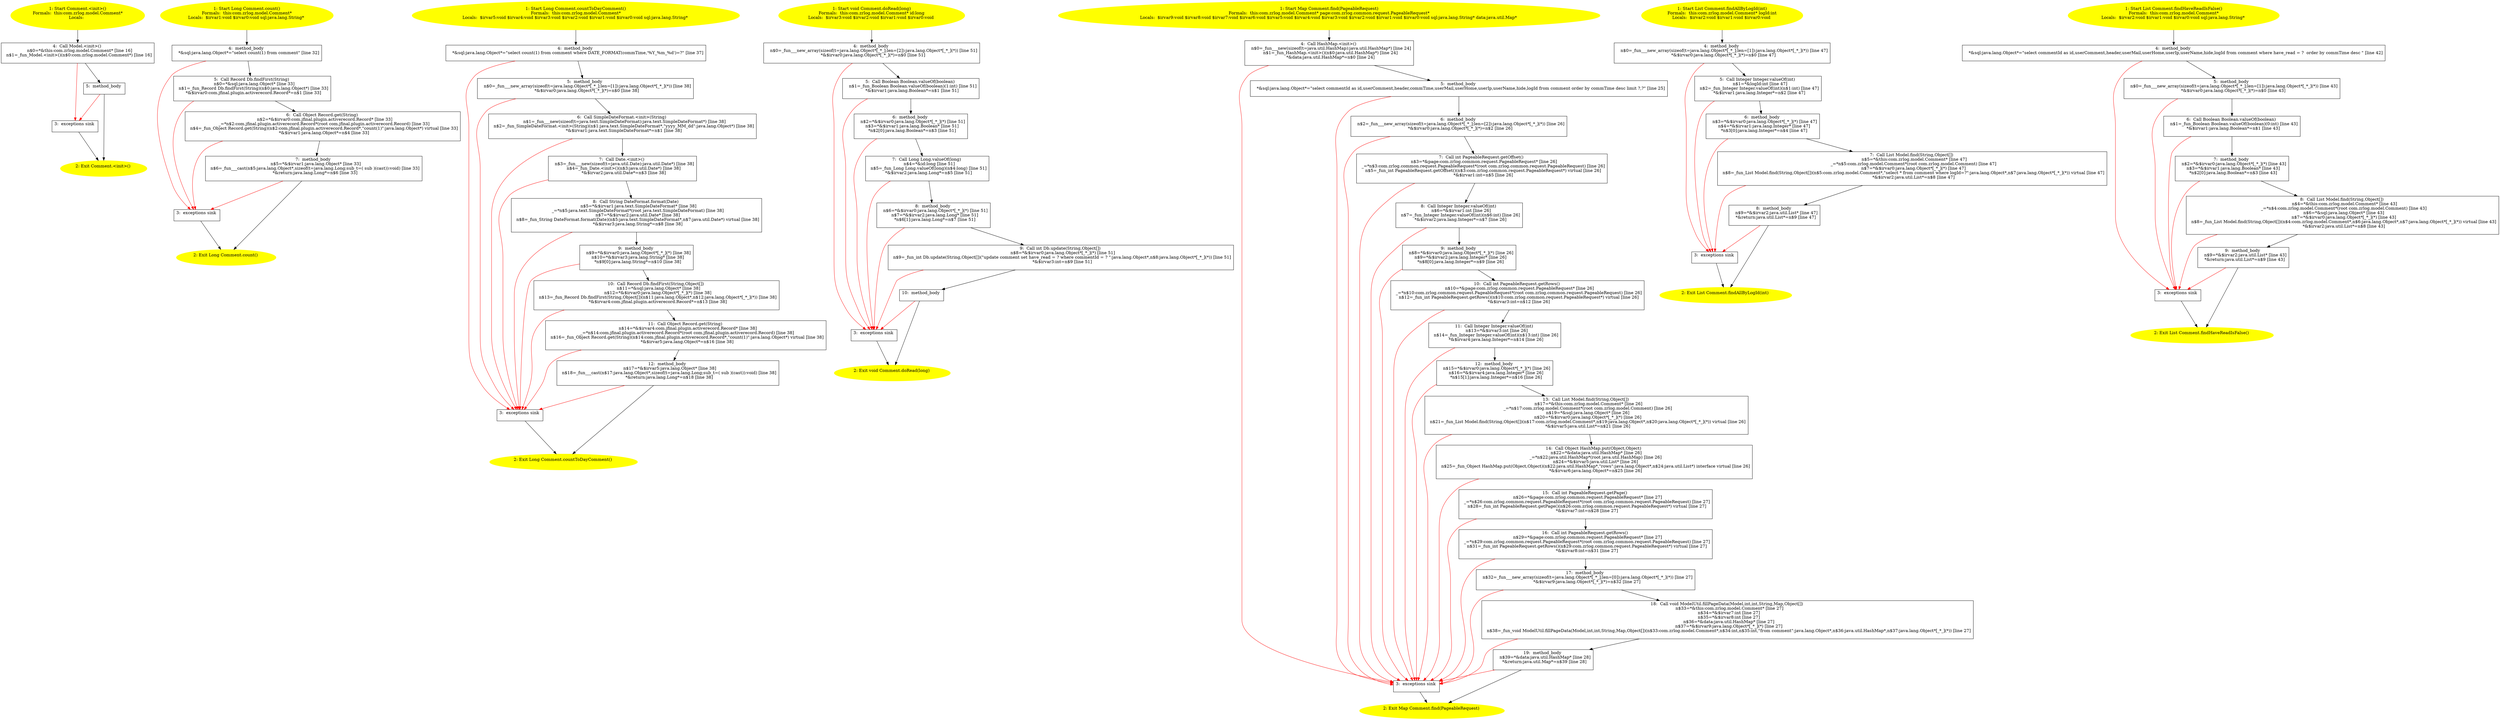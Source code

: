 /* @generated */
digraph cfg {
"com.zrlog.model.Comment.<init>().3e154468de3dfd3fca4989f2ae24708b_1" [label="1: Start Comment.<init>()\nFormals:  this:com.zrlog.model.Comment*\nLocals:  \n  " color=yellow style=filled]
	

	 "com.zrlog.model.Comment.<init>().3e154468de3dfd3fca4989f2ae24708b_1" -> "com.zrlog.model.Comment.<init>().3e154468de3dfd3fca4989f2ae24708b_4" ;
"com.zrlog.model.Comment.<init>().3e154468de3dfd3fca4989f2ae24708b_2" [label="2: Exit Comment.<init>() \n  " color=yellow style=filled]
	

"com.zrlog.model.Comment.<init>().3e154468de3dfd3fca4989f2ae24708b_3" [label="3:  exceptions sink \n  " shape="box"]
	

	 "com.zrlog.model.Comment.<init>().3e154468de3dfd3fca4989f2ae24708b_3" -> "com.zrlog.model.Comment.<init>().3e154468de3dfd3fca4989f2ae24708b_2" ;
"com.zrlog.model.Comment.<init>().3e154468de3dfd3fca4989f2ae24708b_4" [label="4:  Call Model.<init>() \n   n$0=*&this:com.zrlog.model.Comment* [line 16]\n  n$1=_fun_Model.<init>()(n$0:com.zrlog.model.Comment*) [line 16]\n " shape="box"]
	

	 "com.zrlog.model.Comment.<init>().3e154468de3dfd3fca4989f2ae24708b_4" -> "com.zrlog.model.Comment.<init>().3e154468de3dfd3fca4989f2ae24708b_5" ;
	 "com.zrlog.model.Comment.<init>().3e154468de3dfd3fca4989f2ae24708b_4" -> "com.zrlog.model.Comment.<init>().3e154468de3dfd3fca4989f2ae24708b_3" [color="red" ];
"com.zrlog.model.Comment.<init>().3e154468de3dfd3fca4989f2ae24708b_5" [label="5:  method_body \n  " shape="box"]
	

	 "com.zrlog.model.Comment.<init>().3e154468de3dfd3fca4989f2ae24708b_5" -> "com.zrlog.model.Comment.<init>().3e154468de3dfd3fca4989f2ae24708b_2" ;
	 "com.zrlog.model.Comment.<init>().3e154468de3dfd3fca4989f2ae24708b_5" -> "com.zrlog.model.Comment.<init>().3e154468de3dfd3fca4989f2ae24708b_3" [color="red" ];
"com.zrlog.model.Comment.count():java.lang.Long.80d9245061bde4226a625e1a627d6835_1" [label="1: Start Long Comment.count()\nFormals:  this:com.zrlog.model.Comment*\nLocals:  $irvar1:void $irvar0:void sql:java.lang.String* \n  " color=yellow style=filled]
	

	 "com.zrlog.model.Comment.count():java.lang.Long.80d9245061bde4226a625e1a627d6835_1" -> "com.zrlog.model.Comment.count():java.lang.Long.80d9245061bde4226a625e1a627d6835_4" ;
"com.zrlog.model.Comment.count():java.lang.Long.80d9245061bde4226a625e1a627d6835_2" [label="2: Exit Long Comment.count() \n  " color=yellow style=filled]
	

"com.zrlog.model.Comment.count():java.lang.Long.80d9245061bde4226a625e1a627d6835_3" [label="3:  exceptions sink \n  " shape="box"]
	

	 "com.zrlog.model.Comment.count():java.lang.Long.80d9245061bde4226a625e1a627d6835_3" -> "com.zrlog.model.Comment.count():java.lang.Long.80d9245061bde4226a625e1a627d6835_2" ;
"com.zrlog.model.Comment.count():java.lang.Long.80d9245061bde4226a625e1a627d6835_4" [label="4:  method_body \n   *&sql:java.lang.Object*=\"select count(1) from comment\" [line 32]\n " shape="box"]
	

	 "com.zrlog.model.Comment.count():java.lang.Long.80d9245061bde4226a625e1a627d6835_4" -> "com.zrlog.model.Comment.count():java.lang.Long.80d9245061bde4226a625e1a627d6835_5" ;
	 "com.zrlog.model.Comment.count():java.lang.Long.80d9245061bde4226a625e1a627d6835_4" -> "com.zrlog.model.Comment.count():java.lang.Long.80d9245061bde4226a625e1a627d6835_3" [color="red" ];
"com.zrlog.model.Comment.count():java.lang.Long.80d9245061bde4226a625e1a627d6835_5" [label="5:  Call Record Db.findFirst(String) \n   n$0=*&sql:java.lang.Object* [line 33]\n  n$1=_fun_Record Db.findFirst(String)(n$0:java.lang.Object*) [line 33]\n  *&$irvar0:com.jfinal.plugin.activerecord.Record*=n$1 [line 33]\n " shape="box"]
	

	 "com.zrlog.model.Comment.count():java.lang.Long.80d9245061bde4226a625e1a627d6835_5" -> "com.zrlog.model.Comment.count():java.lang.Long.80d9245061bde4226a625e1a627d6835_6" ;
	 "com.zrlog.model.Comment.count():java.lang.Long.80d9245061bde4226a625e1a627d6835_5" -> "com.zrlog.model.Comment.count():java.lang.Long.80d9245061bde4226a625e1a627d6835_3" [color="red" ];
"com.zrlog.model.Comment.count():java.lang.Long.80d9245061bde4226a625e1a627d6835_6" [label="6:  Call Object Record.get(String) \n   n$2=*&$irvar0:com.jfinal.plugin.activerecord.Record* [line 33]\n  _=*n$2:com.jfinal.plugin.activerecord.Record*(root com.jfinal.plugin.activerecord.Record) [line 33]\n  n$4=_fun_Object Record.get(String)(n$2:com.jfinal.plugin.activerecord.Record*,\"count(1)\":java.lang.Object*) virtual [line 33]\n  *&$irvar1:java.lang.Object*=n$4 [line 33]\n " shape="box"]
	

	 "com.zrlog.model.Comment.count():java.lang.Long.80d9245061bde4226a625e1a627d6835_6" -> "com.zrlog.model.Comment.count():java.lang.Long.80d9245061bde4226a625e1a627d6835_7" ;
	 "com.zrlog.model.Comment.count():java.lang.Long.80d9245061bde4226a625e1a627d6835_6" -> "com.zrlog.model.Comment.count():java.lang.Long.80d9245061bde4226a625e1a627d6835_3" [color="red" ];
"com.zrlog.model.Comment.count():java.lang.Long.80d9245061bde4226a625e1a627d6835_7" [label="7:  method_body \n   n$5=*&$irvar1:java.lang.Object* [line 33]\n  n$6=_fun___cast(n$5:java.lang.Object*,sizeof(t=java.lang.Long;sub_t=( sub )(cast)):void) [line 33]\n  *&return:java.lang.Long*=n$6 [line 33]\n " shape="box"]
	

	 "com.zrlog.model.Comment.count():java.lang.Long.80d9245061bde4226a625e1a627d6835_7" -> "com.zrlog.model.Comment.count():java.lang.Long.80d9245061bde4226a625e1a627d6835_2" ;
	 "com.zrlog.model.Comment.count():java.lang.Long.80d9245061bde4226a625e1a627d6835_7" -> "com.zrlog.model.Comment.count():java.lang.Long.80d9245061bde4226a625e1a627d6835_3" [color="red" ];
"com.zrlog.model.Comment.countToDayComment():java.lang.Long.7b439123f2f5ce40eb0e1510de05cc34_1" [label="1: Start Long Comment.countToDayComment()\nFormals:  this:com.zrlog.model.Comment*\nLocals:  $irvar5:void $irvar4:void $irvar3:void $irvar2:void $irvar1:void $irvar0:void sql:java.lang.String* \n  " color=yellow style=filled]
	

	 "com.zrlog.model.Comment.countToDayComment():java.lang.Long.7b439123f2f5ce40eb0e1510de05cc34_1" -> "com.zrlog.model.Comment.countToDayComment():java.lang.Long.7b439123f2f5ce40eb0e1510de05cc34_4" ;
"com.zrlog.model.Comment.countToDayComment():java.lang.Long.7b439123f2f5ce40eb0e1510de05cc34_2" [label="2: Exit Long Comment.countToDayComment() \n  " color=yellow style=filled]
	

"com.zrlog.model.Comment.countToDayComment():java.lang.Long.7b439123f2f5ce40eb0e1510de05cc34_3" [label="3:  exceptions sink \n  " shape="box"]
	

	 "com.zrlog.model.Comment.countToDayComment():java.lang.Long.7b439123f2f5ce40eb0e1510de05cc34_3" -> "com.zrlog.model.Comment.countToDayComment():java.lang.Long.7b439123f2f5ce40eb0e1510de05cc34_2" ;
"com.zrlog.model.Comment.countToDayComment():java.lang.Long.7b439123f2f5ce40eb0e1510de05cc34_4" [label="4:  method_body \n   *&sql:java.lang.Object*=\"select count(1) from comment where DATE_FORMAT(commTime,'%Y_%m_%d')=?\" [line 37]\n " shape="box"]
	

	 "com.zrlog.model.Comment.countToDayComment():java.lang.Long.7b439123f2f5ce40eb0e1510de05cc34_4" -> "com.zrlog.model.Comment.countToDayComment():java.lang.Long.7b439123f2f5ce40eb0e1510de05cc34_5" ;
	 "com.zrlog.model.Comment.countToDayComment():java.lang.Long.7b439123f2f5ce40eb0e1510de05cc34_4" -> "com.zrlog.model.Comment.countToDayComment():java.lang.Long.7b439123f2f5ce40eb0e1510de05cc34_3" [color="red" ];
"com.zrlog.model.Comment.countToDayComment():java.lang.Long.7b439123f2f5ce40eb0e1510de05cc34_5" [label="5:  method_body \n   n$0=_fun___new_array(sizeof(t=java.lang.Object*[_*_];len=[1]):java.lang.Object*[_*_](*)) [line 38]\n  *&$irvar0:java.lang.Object*[_*_](*)=n$0 [line 38]\n " shape="box"]
	

	 "com.zrlog.model.Comment.countToDayComment():java.lang.Long.7b439123f2f5ce40eb0e1510de05cc34_5" -> "com.zrlog.model.Comment.countToDayComment():java.lang.Long.7b439123f2f5ce40eb0e1510de05cc34_6" ;
	 "com.zrlog.model.Comment.countToDayComment():java.lang.Long.7b439123f2f5ce40eb0e1510de05cc34_5" -> "com.zrlog.model.Comment.countToDayComment():java.lang.Long.7b439123f2f5ce40eb0e1510de05cc34_3" [color="red" ];
"com.zrlog.model.Comment.countToDayComment():java.lang.Long.7b439123f2f5ce40eb0e1510de05cc34_6" [label="6:  Call SimpleDateFormat.<init>(String) \n   n$1=_fun___new(sizeof(t=java.text.SimpleDateFormat):java.text.SimpleDateFormat*) [line 38]\n  n$2=_fun_SimpleDateFormat.<init>(String)(n$1:java.text.SimpleDateFormat*,\"yyyy_MM_dd\":java.lang.Object*) [line 38]\n  *&$irvar1:java.text.SimpleDateFormat*=n$1 [line 38]\n " shape="box"]
	

	 "com.zrlog.model.Comment.countToDayComment():java.lang.Long.7b439123f2f5ce40eb0e1510de05cc34_6" -> "com.zrlog.model.Comment.countToDayComment():java.lang.Long.7b439123f2f5ce40eb0e1510de05cc34_7" ;
	 "com.zrlog.model.Comment.countToDayComment():java.lang.Long.7b439123f2f5ce40eb0e1510de05cc34_6" -> "com.zrlog.model.Comment.countToDayComment():java.lang.Long.7b439123f2f5ce40eb0e1510de05cc34_3" [color="red" ];
"com.zrlog.model.Comment.countToDayComment():java.lang.Long.7b439123f2f5ce40eb0e1510de05cc34_7" [label="7:  Call Date.<init>() \n   n$3=_fun___new(sizeof(t=java.util.Date):java.util.Date*) [line 38]\n  n$4=_fun_Date.<init>()(n$3:java.util.Date*) [line 38]\n  *&$irvar2:java.util.Date*=n$3 [line 38]\n " shape="box"]
	

	 "com.zrlog.model.Comment.countToDayComment():java.lang.Long.7b439123f2f5ce40eb0e1510de05cc34_7" -> "com.zrlog.model.Comment.countToDayComment():java.lang.Long.7b439123f2f5ce40eb0e1510de05cc34_8" ;
	 "com.zrlog.model.Comment.countToDayComment():java.lang.Long.7b439123f2f5ce40eb0e1510de05cc34_7" -> "com.zrlog.model.Comment.countToDayComment():java.lang.Long.7b439123f2f5ce40eb0e1510de05cc34_3" [color="red" ];
"com.zrlog.model.Comment.countToDayComment():java.lang.Long.7b439123f2f5ce40eb0e1510de05cc34_8" [label="8:  Call String DateFormat.format(Date) \n   n$5=*&$irvar1:java.text.SimpleDateFormat* [line 38]\n  _=*n$5:java.text.SimpleDateFormat*(root java.text.SimpleDateFormat) [line 38]\n  n$7=*&$irvar2:java.util.Date* [line 38]\n  n$8=_fun_String DateFormat.format(Date)(n$5:java.text.SimpleDateFormat*,n$7:java.util.Date*) virtual [line 38]\n  *&$irvar3:java.lang.String*=n$8 [line 38]\n " shape="box"]
	

	 "com.zrlog.model.Comment.countToDayComment():java.lang.Long.7b439123f2f5ce40eb0e1510de05cc34_8" -> "com.zrlog.model.Comment.countToDayComment():java.lang.Long.7b439123f2f5ce40eb0e1510de05cc34_9" ;
	 "com.zrlog.model.Comment.countToDayComment():java.lang.Long.7b439123f2f5ce40eb0e1510de05cc34_8" -> "com.zrlog.model.Comment.countToDayComment():java.lang.Long.7b439123f2f5ce40eb0e1510de05cc34_3" [color="red" ];
"com.zrlog.model.Comment.countToDayComment():java.lang.Long.7b439123f2f5ce40eb0e1510de05cc34_9" [label="9:  method_body \n   n$9=*&$irvar0:java.lang.Object*[_*_](*) [line 38]\n  n$10=*&$irvar3:java.lang.String* [line 38]\n  *n$9[0]:java.lang.String*=n$10 [line 38]\n " shape="box"]
	

	 "com.zrlog.model.Comment.countToDayComment():java.lang.Long.7b439123f2f5ce40eb0e1510de05cc34_9" -> "com.zrlog.model.Comment.countToDayComment():java.lang.Long.7b439123f2f5ce40eb0e1510de05cc34_10" ;
	 "com.zrlog.model.Comment.countToDayComment():java.lang.Long.7b439123f2f5ce40eb0e1510de05cc34_9" -> "com.zrlog.model.Comment.countToDayComment():java.lang.Long.7b439123f2f5ce40eb0e1510de05cc34_3" [color="red" ];
"com.zrlog.model.Comment.countToDayComment():java.lang.Long.7b439123f2f5ce40eb0e1510de05cc34_10" [label="10:  Call Record Db.findFirst(String,Object[]) \n   n$11=*&sql:java.lang.Object* [line 38]\n  n$12=*&$irvar0:java.lang.Object*[_*_](*) [line 38]\n  n$13=_fun_Record Db.findFirst(String,Object[])(n$11:java.lang.Object*,n$12:java.lang.Object*[_*_](*)) [line 38]\n  *&$irvar4:com.jfinal.plugin.activerecord.Record*=n$13 [line 38]\n " shape="box"]
	

	 "com.zrlog.model.Comment.countToDayComment():java.lang.Long.7b439123f2f5ce40eb0e1510de05cc34_10" -> "com.zrlog.model.Comment.countToDayComment():java.lang.Long.7b439123f2f5ce40eb0e1510de05cc34_11" ;
	 "com.zrlog.model.Comment.countToDayComment():java.lang.Long.7b439123f2f5ce40eb0e1510de05cc34_10" -> "com.zrlog.model.Comment.countToDayComment():java.lang.Long.7b439123f2f5ce40eb0e1510de05cc34_3" [color="red" ];
"com.zrlog.model.Comment.countToDayComment():java.lang.Long.7b439123f2f5ce40eb0e1510de05cc34_11" [label="11:  Call Object Record.get(String) \n   n$14=*&$irvar4:com.jfinal.plugin.activerecord.Record* [line 38]\n  _=*n$14:com.jfinal.plugin.activerecord.Record*(root com.jfinal.plugin.activerecord.Record) [line 38]\n  n$16=_fun_Object Record.get(String)(n$14:com.jfinal.plugin.activerecord.Record*,\"count(1)\":java.lang.Object*) virtual [line 38]\n  *&$irvar5:java.lang.Object*=n$16 [line 38]\n " shape="box"]
	

	 "com.zrlog.model.Comment.countToDayComment():java.lang.Long.7b439123f2f5ce40eb0e1510de05cc34_11" -> "com.zrlog.model.Comment.countToDayComment():java.lang.Long.7b439123f2f5ce40eb0e1510de05cc34_12" ;
	 "com.zrlog.model.Comment.countToDayComment():java.lang.Long.7b439123f2f5ce40eb0e1510de05cc34_11" -> "com.zrlog.model.Comment.countToDayComment():java.lang.Long.7b439123f2f5ce40eb0e1510de05cc34_3" [color="red" ];
"com.zrlog.model.Comment.countToDayComment():java.lang.Long.7b439123f2f5ce40eb0e1510de05cc34_12" [label="12:  method_body \n   n$17=*&$irvar5:java.lang.Object* [line 38]\n  n$18=_fun___cast(n$17:java.lang.Object*,sizeof(t=java.lang.Long;sub_t=( sub )(cast)):void) [line 38]\n  *&return:java.lang.Long*=n$18 [line 38]\n " shape="box"]
	

	 "com.zrlog.model.Comment.countToDayComment():java.lang.Long.7b439123f2f5ce40eb0e1510de05cc34_12" -> "com.zrlog.model.Comment.countToDayComment():java.lang.Long.7b439123f2f5ce40eb0e1510de05cc34_2" ;
	 "com.zrlog.model.Comment.countToDayComment():java.lang.Long.7b439123f2f5ce40eb0e1510de05cc34_12" -> "com.zrlog.model.Comment.countToDayComment():java.lang.Long.7b439123f2f5ce40eb0e1510de05cc34_3" [color="red" ];
"com.zrlog.model.Comment.doRead(long):void.a9c3e2b6f9b797921744e849b6e6e861_1" [label="1: Start void Comment.doRead(long)\nFormals:  this:com.zrlog.model.Comment* id:long\nLocals:  $irvar3:void $irvar2:void $irvar1:void $irvar0:void \n  " color=yellow style=filled]
	

	 "com.zrlog.model.Comment.doRead(long):void.a9c3e2b6f9b797921744e849b6e6e861_1" -> "com.zrlog.model.Comment.doRead(long):void.a9c3e2b6f9b797921744e849b6e6e861_4" ;
"com.zrlog.model.Comment.doRead(long):void.a9c3e2b6f9b797921744e849b6e6e861_2" [label="2: Exit void Comment.doRead(long) \n  " color=yellow style=filled]
	

"com.zrlog.model.Comment.doRead(long):void.a9c3e2b6f9b797921744e849b6e6e861_3" [label="3:  exceptions sink \n  " shape="box"]
	

	 "com.zrlog.model.Comment.doRead(long):void.a9c3e2b6f9b797921744e849b6e6e861_3" -> "com.zrlog.model.Comment.doRead(long):void.a9c3e2b6f9b797921744e849b6e6e861_2" ;
"com.zrlog.model.Comment.doRead(long):void.a9c3e2b6f9b797921744e849b6e6e861_4" [label="4:  method_body \n   n$0=_fun___new_array(sizeof(t=java.lang.Object*[_*_];len=[2]):java.lang.Object*[_*_](*)) [line 51]\n  *&$irvar0:java.lang.Object*[_*_](*)=n$0 [line 51]\n " shape="box"]
	

	 "com.zrlog.model.Comment.doRead(long):void.a9c3e2b6f9b797921744e849b6e6e861_4" -> "com.zrlog.model.Comment.doRead(long):void.a9c3e2b6f9b797921744e849b6e6e861_5" ;
	 "com.zrlog.model.Comment.doRead(long):void.a9c3e2b6f9b797921744e849b6e6e861_4" -> "com.zrlog.model.Comment.doRead(long):void.a9c3e2b6f9b797921744e849b6e6e861_3" [color="red" ];
"com.zrlog.model.Comment.doRead(long):void.a9c3e2b6f9b797921744e849b6e6e861_5" [label="5:  Call Boolean Boolean.valueOf(boolean) \n   n$1=_fun_Boolean Boolean.valueOf(boolean)(1:int) [line 51]\n  *&$irvar1:java.lang.Boolean*=n$1 [line 51]\n " shape="box"]
	

	 "com.zrlog.model.Comment.doRead(long):void.a9c3e2b6f9b797921744e849b6e6e861_5" -> "com.zrlog.model.Comment.doRead(long):void.a9c3e2b6f9b797921744e849b6e6e861_6" ;
	 "com.zrlog.model.Comment.doRead(long):void.a9c3e2b6f9b797921744e849b6e6e861_5" -> "com.zrlog.model.Comment.doRead(long):void.a9c3e2b6f9b797921744e849b6e6e861_3" [color="red" ];
"com.zrlog.model.Comment.doRead(long):void.a9c3e2b6f9b797921744e849b6e6e861_6" [label="6:  method_body \n   n$2=*&$irvar0:java.lang.Object*[_*_](*) [line 51]\n  n$3=*&$irvar1:java.lang.Boolean* [line 51]\n  *n$2[0]:java.lang.Boolean*=n$3 [line 51]\n " shape="box"]
	

	 "com.zrlog.model.Comment.doRead(long):void.a9c3e2b6f9b797921744e849b6e6e861_6" -> "com.zrlog.model.Comment.doRead(long):void.a9c3e2b6f9b797921744e849b6e6e861_7" ;
	 "com.zrlog.model.Comment.doRead(long):void.a9c3e2b6f9b797921744e849b6e6e861_6" -> "com.zrlog.model.Comment.doRead(long):void.a9c3e2b6f9b797921744e849b6e6e861_3" [color="red" ];
"com.zrlog.model.Comment.doRead(long):void.a9c3e2b6f9b797921744e849b6e6e861_7" [label="7:  Call Long Long.valueOf(long) \n   n$4=*&id:long [line 51]\n  n$5=_fun_Long Long.valueOf(long)(n$4:long) [line 51]\n  *&$irvar2:java.lang.Long*=n$5 [line 51]\n " shape="box"]
	

	 "com.zrlog.model.Comment.doRead(long):void.a9c3e2b6f9b797921744e849b6e6e861_7" -> "com.zrlog.model.Comment.doRead(long):void.a9c3e2b6f9b797921744e849b6e6e861_8" ;
	 "com.zrlog.model.Comment.doRead(long):void.a9c3e2b6f9b797921744e849b6e6e861_7" -> "com.zrlog.model.Comment.doRead(long):void.a9c3e2b6f9b797921744e849b6e6e861_3" [color="red" ];
"com.zrlog.model.Comment.doRead(long):void.a9c3e2b6f9b797921744e849b6e6e861_8" [label="8:  method_body \n   n$6=*&$irvar0:java.lang.Object*[_*_](*) [line 51]\n  n$7=*&$irvar2:java.lang.Long* [line 51]\n  *n$6[1]:java.lang.Long*=n$7 [line 51]\n " shape="box"]
	

	 "com.zrlog.model.Comment.doRead(long):void.a9c3e2b6f9b797921744e849b6e6e861_8" -> "com.zrlog.model.Comment.doRead(long):void.a9c3e2b6f9b797921744e849b6e6e861_9" ;
	 "com.zrlog.model.Comment.doRead(long):void.a9c3e2b6f9b797921744e849b6e6e861_8" -> "com.zrlog.model.Comment.doRead(long):void.a9c3e2b6f9b797921744e849b6e6e861_3" [color="red" ];
"com.zrlog.model.Comment.doRead(long):void.a9c3e2b6f9b797921744e849b6e6e861_9" [label="9:  Call int Db.update(String,Object[]) \n   n$8=*&$irvar0:java.lang.Object*[_*_](*) [line 51]\n  n$9=_fun_int Db.update(String,Object[])(\"update comment set have_read = ? where commentId = ? \":java.lang.Object*,n$8:java.lang.Object*[_*_](*)) [line 51]\n  *&$irvar3:int=n$9 [line 51]\n " shape="box"]
	

	 "com.zrlog.model.Comment.doRead(long):void.a9c3e2b6f9b797921744e849b6e6e861_9" -> "com.zrlog.model.Comment.doRead(long):void.a9c3e2b6f9b797921744e849b6e6e861_10" ;
	 "com.zrlog.model.Comment.doRead(long):void.a9c3e2b6f9b797921744e849b6e6e861_9" -> "com.zrlog.model.Comment.doRead(long):void.a9c3e2b6f9b797921744e849b6e6e861_3" [color="red" ];
"com.zrlog.model.Comment.doRead(long):void.a9c3e2b6f9b797921744e849b6e6e861_10" [label="10:  method_body \n  " shape="box"]
	

	 "com.zrlog.model.Comment.doRead(long):void.a9c3e2b6f9b797921744e849b6e6e861_10" -> "com.zrlog.model.Comment.doRead(long):void.a9c3e2b6f9b797921744e849b6e6e861_2" ;
	 "com.zrlog.model.Comment.doRead(long):void.a9c3e2b6f9b797921744e849b6e6e861_10" -> "com.zrlog.model.Comment.doRead(long):void.a9c3e2b6f9b797921744e849b6e6e861_3" [color="red" ];
"com.zrlog.model.Comment.find(com.zrlog.common.request.PageableRequest):java.util.Map.274c66b0934e391e8299eda6135d7f67_1" [label="1: Start Map Comment.find(PageableRequest)\nFormals:  this:com.zrlog.model.Comment* page:com.zrlog.common.request.PageableRequest*\nLocals:  $irvar9:void $irvar8:void $irvar7:void $irvar6:void $irvar5:void $irvar4:void $irvar3:void $irvar2:void $irvar1:void $irvar0:void sql:java.lang.String* data:java.util.Map* \n  " color=yellow style=filled]
	

	 "com.zrlog.model.Comment.find(com.zrlog.common.request.PageableRequest):java.util.Map.274c66b0934e391e8299eda6135d7f67_1" -> "com.zrlog.model.Comment.find(com.zrlog.common.request.PageableRequest):java.util.Map.274c66b0934e391e8299eda6135d7f67_4" ;
"com.zrlog.model.Comment.find(com.zrlog.common.request.PageableRequest):java.util.Map.274c66b0934e391e8299eda6135d7f67_2" [label="2: Exit Map Comment.find(PageableRequest) \n  " color=yellow style=filled]
	

"com.zrlog.model.Comment.find(com.zrlog.common.request.PageableRequest):java.util.Map.274c66b0934e391e8299eda6135d7f67_3" [label="3:  exceptions sink \n  " shape="box"]
	

	 "com.zrlog.model.Comment.find(com.zrlog.common.request.PageableRequest):java.util.Map.274c66b0934e391e8299eda6135d7f67_3" -> "com.zrlog.model.Comment.find(com.zrlog.common.request.PageableRequest):java.util.Map.274c66b0934e391e8299eda6135d7f67_2" ;
"com.zrlog.model.Comment.find(com.zrlog.common.request.PageableRequest):java.util.Map.274c66b0934e391e8299eda6135d7f67_4" [label="4:  Call HashMap.<init>() \n   n$0=_fun___new(sizeof(t=java.util.HashMap):java.util.HashMap*) [line 24]\n  n$1=_fun_HashMap.<init>()(n$0:java.util.HashMap*) [line 24]\n  *&data:java.util.HashMap*=n$0 [line 24]\n " shape="box"]
	

	 "com.zrlog.model.Comment.find(com.zrlog.common.request.PageableRequest):java.util.Map.274c66b0934e391e8299eda6135d7f67_4" -> "com.zrlog.model.Comment.find(com.zrlog.common.request.PageableRequest):java.util.Map.274c66b0934e391e8299eda6135d7f67_5" ;
	 "com.zrlog.model.Comment.find(com.zrlog.common.request.PageableRequest):java.util.Map.274c66b0934e391e8299eda6135d7f67_4" -> "com.zrlog.model.Comment.find(com.zrlog.common.request.PageableRequest):java.util.Map.274c66b0934e391e8299eda6135d7f67_3" [color="red" ];
"com.zrlog.model.Comment.find(com.zrlog.common.request.PageableRequest):java.util.Map.274c66b0934e391e8299eda6135d7f67_5" [label="5:  method_body \n   *&sql:java.lang.Object*=\"select commentId as id,userComment,header,commTime,userMail,userHome,userIp,userName,hide,logId from comment order by commTime desc limit ?,?\" [line 25]\n " shape="box"]
	

	 "com.zrlog.model.Comment.find(com.zrlog.common.request.PageableRequest):java.util.Map.274c66b0934e391e8299eda6135d7f67_5" -> "com.zrlog.model.Comment.find(com.zrlog.common.request.PageableRequest):java.util.Map.274c66b0934e391e8299eda6135d7f67_6" ;
	 "com.zrlog.model.Comment.find(com.zrlog.common.request.PageableRequest):java.util.Map.274c66b0934e391e8299eda6135d7f67_5" -> "com.zrlog.model.Comment.find(com.zrlog.common.request.PageableRequest):java.util.Map.274c66b0934e391e8299eda6135d7f67_3" [color="red" ];
"com.zrlog.model.Comment.find(com.zrlog.common.request.PageableRequest):java.util.Map.274c66b0934e391e8299eda6135d7f67_6" [label="6:  method_body \n   n$2=_fun___new_array(sizeof(t=java.lang.Object*[_*_];len=[2]):java.lang.Object*[_*_](*)) [line 26]\n  *&$irvar0:java.lang.Object*[_*_](*)=n$2 [line 26]\n " shape="box"]
	

	 "com.zrlog.model.Comment.find(com.zrlog.common.request.PageableRequest):java.util.Map.274c66b0934e391e8299eda6135d7f67_6" -> "com.zrlog.model.Comment.find(com.zrlog.common.request.PageableRequest):java.util.Map.274c66b0934e391e8299eda6135d7f67_7" ;
	 "com.zrlog.model.Comment.find(com.zrlog.common.request.PageableRequest):java.util.Map.274c66b0934e391e8299eda6135d7f67_6" -> "com.zrlog.model.Comment.find(com.zrlog.common.request.PageableRequest):java.util.Map.274c66b0934e391e8299eda6135d7f67_3" [color="red" ];
"com.zrlog.model.Comment.find(com.zrlog.common.request.PageableRequest):java.util.Map.274c66b0934e391e8299eda6135d7f67_7" [label="7:  Call int PageableRequest.getOffset() \n   n$3=*&page:com.zrlog.common.request.PageableRequest* [line 26]\n  _=*n$3:com.zrlog.common.request.PageableRequest*(root com.zrlog.common.request.PageableRequest) [line 26]\n  n$5=_fun_int PageableRequest.getOffset()(n$3:com.zrlog.common.request.PageableRequest*) virtual [line 26]\n  *&$irvar1:int=n$5 [line 26]\n " shape="box"]
	

	 "com.zrlog.model.Comment.find(com.zrlog.common.request.PageableRequest):java.util.Map.274c66b0934e391e8299eda6135d7f67_7" -> "com.zrlog.model.Comment.find(com.zrlog.common.request.PageableRequest):java.util.Map.274c66b0934e391e8299eda6135d7f67_8" ;
	 "com.zrlog.model.Comment.find(com.zrlog.common.request.PageableRequest):java.util.Map.274c66b0934e391e8299eda6135d7f67_7" -> "com.zrlog.model.Comment.find(com.zrlog.common.request.PageableRequest):java.util.Map.274c66b0934e391e8299eda6135d7f67_3" [color="red" ];
"com.zrlog.model.Comment.find(com.zrlog.common.request.PageableRequest):java.util.Map.274c66b0934e391e8299eda6135d7f67_8" [label="8:  Call Integer Integer.valueOf(int) \n   n$6=*&$irvar1:int [line 26]\n  n$7=_fun_Integer Integer.valueOf(int)(n$6:int) [line 26]\n  *&$irvar2:java.lang.Integer*=n$7 [line 26]\n " shape="box"]
	

	 "com.zrlog.model.Comment.find(com.zrlog.common.request.PageableRequest):java.util.Map.274c66b0934e391e8299eda6135d7f67_8" -> "com.zrlog.model.Comment.find(com.zrlog.common.request.PageableRequest):java.util.Map.274c66b0934e391e8299eda6135d7f67_9" ;
	 "com.zrlog.model.Comment.find(com.zrlog.common.request.PageableRequest):java.util.Map.274c66b0934e391e8299eda6135d7f67_8" -> "com.zrlog.model.Comment.find(com.zrlog.common.request.PageableRequest):java.util.Map.274c66b0934e391e8299eda6135d7f67_3" [color="red" ];
"com.zrlog.model.Comment.find(com.zrlog.common.request.PageableRequest):java.util.Map.274c66b0934e391e8299eda6135d7f67_9" [label="9:  method_body \n   n$8=*&$irvar0:java.lang.Object*[_*_](*) [line 26]\n  n$9=*&$irvar2:java.lang.Integer* [line 26]\n  *n$8[0]:java.lang.Integer*=n$9 [line 26]\n " shape="box"]
	

	 "com.zrlog.model.Comment.find(com.zrlog.common.request.PageableRequest):java.util.Map.274c66b0934e391e8299eda6135d7f67_9" -> "com.zrlog.model.Comment.find(com.zrlog.common.request.PageableRequest):java.util.Map.274c66b0934e391e8299eda6135d7f67_10" ;
	 "com.zrlog.model.Comment.find(com.zrlog.common.request.PageableRequest):java.util.Map.274c66b0934e391e8299eda6135d7f67_9" -> "com.zrlog.model.Comment.find(com.zrlog.common.request.PageableRequest):java.util.Map.274c66b0934e391e8299eda6135d7f67_3" [color="red" ];
"com.zrlog.model.Comment.find(com.zrlog.common.request.PageableRequest):java.util.Map.274c66b0934e391e8299eda6135d7f67_10" [label="10:  Call int PageableRequest.getRows() \n   n$10=*&page:com.zrlog.common.request.PageableRequest* [line 26]\n  _=*n$10:com.zrlog.common.request.PageableRequest*(root com.zrlog.common.request.PageableRequest) [line 26]\n  n$12=_fun_int PageableRequest.getRows()(n$10:com.zrlog.common.request.PageableRequest*) virtual [line 26]\n  *&$irvar3:int=n$12 [line 26]\n " shape="box"]
	

	 "com.zrlog.model.Comment.find(com.zrlog.common.request.PageableRequest):java.util.Map.274c66b0934e391e8299eda6135d7f67_10" -> "com.zrlog.model.Comment.find(com.zrlog.common.request.PageableRequest):java.util.Map.274c66b0934e391e8299eda6135d7f67_11" ;
	 "com.zrlog.model.Comment.find(com.zrlog.common.request.PageableRequest):java.util.Map.274c66b0934e391e8299eda6135d7f67_10" -> "com.zrlog.model.Comment.find(com.zrlog.common.request.PageableRequest):java.util.Map.274c66b0934e391e8299eda6135d7f67_3" [color="red" ];
"com.zrlog.model.Comment.find(com.zrlog.common.request.PageableRequest):java.util.Map.274c66b0934e391e8299eda6135d7f67_11" [label="11:  Call Integer Integer.valueOf(int) \n   n$13=*&$irvar3:int [line 26]\n  n$14=_fun_Integer Integer.valueOf(int)(n$13:int) [line 26]\n  *&$irvar4:java.lang.Integer*=n$14 [line 26]\n " shape="box"]
	

	 "com.zrlog.model.Comment.find(com.zrlog.common.request.PageableRequest):java.util.Map.274c66b0934e391e8299eda6135d7f67_11" -> "com.zrlog.model.Comment.find(com.zrlog.common.request.PageableRequest):java.util.Map.274c66b0934e391e8299eda6135d7f67_12" ;
	 "com.zrlog.model.Comment.find(com.zrlog.common.request.PageableRequest):java.util.Map.274c66b0934e391e8299eda6135d7f67_11" -> "com.zrlog.model.Comment.find(com.zrlog.common.request.PageableRequest):java.util.Map.274c66b0934e391e8299eda6135d7f67_3" [color="red" ];
"com.zrlog.model.Comment.find(com.zrlog.common.request.PageableRequest):java.util.Map.274c66b0934e391e8299eda6135d7f67_12" [label="12:  method_body \n   n$15=*&$irvar0:java.lang.Object*[_*_](*) [line 26]\n  n$16=*&$irvar4:java.lang.Integer* [line 26]\n  *n$15[1]:java.lang.Integer*=n$16 [line 26]\n " shape="box"]
	

	 "com.zrlog.model.Comment.find(com.zrlog.common.request.PageableRequest):java.util.Map.274c66b0934e391e8299eda6135d7f67_12" -> "com.zrlog.model.Comment.find(com.zrlog.common.request.PageableRequest):java.util.Map.274c66b0934e391e8299eda6135d7f67_13" ;
	 "com.zrlog.model.Comment.find(com.zrlog.common.request.PageableRequest):java.util.Map.274c66b0934e391e8299eda6135d7f67_12" -> "com.zrlog.model.Comment.find(com.zrlog.common.request.PageableRequest):java.util.Map.274c66b0934e391e8299eda6135d7f67_3" [color="red" ];
"com.zrlog.model.Comment.find(com.zrlog.common.request.PageableRequest):java.util.Map.274c66b0934e391e8299eda6135d7f67_13" [label="13:  Call List Model.find(String,Object[]) \n   n$17=*&this:com.zrlog.model.Comment* [line 26]\n  _=*n$17:com.zrlog.model.Comment*(root com.zrlog.model.Comment) [line 26]\n  n$19=*&sql:java.lang.Object* [line 26]\n  n$20=*&$irvar0:java.lang.Object*[_*_](*) [line 26]\n  n$21=_fun_List Model.find(String,Object[])(n$17:com.zrlog.model.Comment*,n$19:java.lang.Object*,n$20:java.lang.Object*[_*_](*)) virtual [line 26]\n  *&$irvar5:java.util.List*=n$21 [line 26]\n " shape="box"]
	

	 "com.zrlog.model.Comment.find(com.zrlog.common.request.PageableRequest):java.util.Map.274c66b0934e391e8299eda6135d7f67_13" -> "com.zrlog.model.Comment.find(com.zrlog.common.request.PageableRequest):java.util.Map.274c66b0934e391e8299eda6135d7f67_14" ;
	 "com.zrlog.model.Comment.find(com.zrlog.common.request.PageableRequest):java.util.Map.274c66b0934e391e8299eda6135d7f67_13" -> "com.zrlog.model.Comment.find(com.zrlog.common.request.PageableRequest):java.util.Map.274c66b0934e391e8299eda6135d7f67_3" [color="red" ];
"com.zrlog.model.Comment.find(com.zrlog.common.request.PageableRequest):java.util.Map.274c66b0934e391e8299eda6135d7f67_14" [label="14:  Call Object HashMap.put(Object,Object) \n   n$22=*&data:java.util.HashMap* [line 26]\n  _=*n$22:java.util.HashMap*(root java.util.HashMap) [line 26]\n  n$24=*&$irvar5:java.util.List* [line 26]\n  n$25=_fun_Object HashMap.put(Object,Object)(n$22:java.util.HashMap*,\"rows\":java.lang.Object*,n$24:java.util.List*) interface virtual [line 26]\n  *&$irvar6:java.lang.Object*=n$25 [line 26]\n " shape="box"]
	

	 "com.zrlog.model.Comment.find(com.zrlog.common.request.PageableRequest):java.util.Map.274c66b0934e391e8299eda6135d7f67_14" -> "com.zrlog.model.Comment.find(com.zrlog.common.request.PageableRequest):java.util.Map.274c66b0934e391e8299eda6135d7f67_15" ;
	 "com.zrlog.model.Comment.find(com.zrlog.common.request.PageableRequest):java.util.Map.274c66b0934e391e8299eda6135d7f67_14" -> "com.zrlog.model.Comment.find(com.zrlog.common.request.PageableRequest):java.util.Map.274c66b0934e391e8299eda6135d7f67_3" [color="red" ];
"com.zrlog.model.Comment.find(com.zrlog.common.request.PageableRequest):java.util.Map.274c66b0934e391e8299eda6135d7f67_15" [label="15:  Call int PageableRequest.getPage() \n   n$26=*&page:com.zrlog.common.request.PageableRequest* [line 27]\n  _=*n$26:com.zrlog.common.request.PageableRequest*(root com.zrlog.common.request.PageableRequest) [line 27]\n  n$28=_fun_int PageableRequest.getPage()(n$26:com.zrlog.common.request.PageableRequest*) virtual [line 27]\n  *&$irvar7:int=n$28 [line 27]\n " shape="box"]
	

	 "com.zrlog.model.Comment.find(com.zrlog.common.request.PageableRequest):java.util.Map.274c66b0934e391e8299eda6135d7f67_15" -> "com.zrlog.model.Comment.find(com.zrlog.common.request.PageableRequest):java.util.Map.274c66b0934e391e8299eda6135d7f67_16" ;
	 "com.zrlog.model.Comment.find(com.zrlog.common.request.PageableRequest):java.util.Map.274c66b0934e391e8299eda6135d7f67_15" -> "com.zrlog.model.Comment.find(com.zrlog.common.request.PageableRequest):java.util.Map.274c66b0934e391e8299eda6135d7f67_3" [color="red" ];
"com.zrlog.model.Comment.find(com.zrlog.common.request.PageableRequest):java.util.Map.274c66b0934e391e8299eda6135d7f67_16" [label="16:  Call int PageableRequest.getRows() \n   n$29=*&page:com.zrlog.common.request.PageableRequest* [line 27]\n  _=*n$29:com.zrlog.common.request.PageableRequest*(root com.zrlog.common.request.PageableRequest) [line 27]\n  n$31=_fun_int PageableRequest.getRows()(n$29:com.zrlog.common.request.PageableRequest*) virtual [line 27]\n  *&$irvar8:int=n$31 [line 27]\n " shape="box"]
	

	 "com.zrlog.model.Comment.find(com.zrlog.common.request.PageableRequest):java.util.Map.274c66b0934e391e8299eda6135d7f67_16" -> "com.zrlog.model.Comment.find(com.zrlog.common.request.PageableRequest):java.util.Map.274c66b0934e391e8299eda6135d7f67_17" ;
	 "com.zrlog.model.Comment.find(com.zrlog.common.request.PageableRequest):java.util.Map.274c66b0934e391e8299eda6135d7f67_16" -> "com.zrlog.model.Comment.find(com.zrlog.common.request.PageableRequest):java.util.Map.274c66b0934e391e8299eda6135d7f67_3" [color="red" ];
"com.zrlog.model.Comment.find(com.zrlog.common.request.PageableRequest):java.util.Map.274c66b0934e391e8299eda6135d7f67_17" [label="17:  method_body \n   n$32=_fun___new_array(sizeof(t=java.lang.Object*[_*_];len=[0]):java.lang.Object*[_*_](*)) [line 27]\n  *&$irvar9:java.lang.Object*[_*_](*)=n$32 [line 27]\n " shape="box"]
	

	 "com.zrlog.model.Comment.find(com.zrlog.common.request.PageableRequest):java.util.Map.274c66b0934e391e8299eda6135d7f67_17" -> "com.zrlog.model.Comment.find(com.zrlog.common.request.PageableRequest):java.util.Map.274c66b0934e391e8299eda6135d7f67_18" ;
	 "com.zrlog.model.Comment.find(com.zrlog.common.request.PageableRequest):java.util.Map.274c66b0934e391e8299eda6135d7f67_17" -> "com.zrlog.model.Comment.find(com.zrlog.common.request.PageableRequest):java.util.Map.274c66b0934e391e8299eda6135d7f67_3" [color="red" ];
"com.zrlog.model.Comment.find(com.zrlog.common.request.PageableRequest):java.util.Map.274c66b0934e391e8299eda6135d7f67_18" [label="18:  Call void ModelUtil.fillPageData(Model,int,int,String,Map,Object[]) \n   n$33=*&this:com.zrlog.model.Comment* [line 27]\n  n$34=*&$irvar7:int [line 27]\n  n$35=*&$irvar8:int [line 27]\n  n$36=*&data:java.util.HashMap* [line 27]\n  n$37=*&$irvar9:java.lang.Object*[_*_](*) [line 27]\n  n$38=_fun_void ModelUtil.fillPageData(Model,int,int,String,Map,Object[])(n$33:com.zrlog.model.Comment*,n$34:int,n$35:int,\"from comment\":java.lang.Object*,n$36:java.util.HashMap*,n$37:java.lang.Object*[_*_](*)) [line 27]\n " shape="box"]
	

	 "com.zrlog.model.Comment.find(com.zrlog.common.request.PageableRequest):java.util.Map.274c66b0934e391e8299eda6135d7f67_18" -> "com.zrlog.model.Comment.find(com.zrlog.common.request.PageableRequest):java.util.Map.274c66b0934e391e8299eda6135d7f67_19" ;
	 "com.zrlog.model.Comment.find(com.zrlog.common.request.PageableRequest):java.util.Map.274c66b0934e391e8299eda6135d7f67_18" -> "com.zrlog.model.Comment.find(com.zrlog.common.request.PageableRequest):java.util.Map.274c66b0934e391e8299eda6135d7f67_3" [color="red" ];
"com.zrlog.model.Comment.find(com.zrlog.common.request.PageableRequest):java.util.Map.274c66b0934e391e8299eda6135d7f67_19" [label="19:  method_body \n   n$39=*&data:java.util.HashMap* [line 28]\n  *&return:java.util.Map*=n$39 [line 28]\n " shape="box"]
	

	 "com.zrlog.model.Comment.find(com.zrlog.common.request.PageableRequest):java.util.Map.274c66b0934e391e8299eda6135d7f67_19" -> "com.zrlog.model.Comment.find(com.zrlog.common.request.PageableRequest):java.util.Map.274c66b0934e391e8299eda6135d7f67_2" ;
	 "com.zrlog.model.Comment.find(com.zrlog.common.request.PageableRequest):java.util.Map.274c66b0934e391e8299eda6135d7f67_19" -> "com.zrlog.model.Comment.find(com.zrlog.common.request.PageableRequest):java.util.Map.274c66b0934e391e8299eda6135d7f67_3" [color="red" ];
"com.zrlog.model.Comment.findAllByLogId(int):java.util.List.c9e8a7c9cdf54e8ba2e96d7f0d51211c_1" [label="1: Start List Comment.findAllByLogId(int)\nFormals:  this:com.zrlog.model.Comment* logId:int\nLocals:  $irvar2:void $irvar1:void $irvar0:void \n  " color=yellow style=filled]
	

	 "com.zrlog.model.Comment.findAllByLogId(int):java.util.List.c9e8a7c9cdf54e8ba2e96d7f0d51211c_1" -> "com.zrlog.model.Comment.findAllByLogId(int):java.util.List.c9e8a7c9cdf54e8ba2e96d7f0d51211c_4" ;
"com.zrlog.model.Comment.findAllByLogId(int):java.util.List.c9e8a7c9cdf54e8ba2e96d7f0d51211c_2" [label="2: Exit List Comment.findAllByLogId(int) \n  " color=yellow style=filled]
	

"com.zrlog.model.Comment.findAllByLogId(int):java.util.List.c9e8a7c9cdf54e8ba2e96d7f0d51211c_3" [label="3:  exceptions sink \n  " shape="box"]
	

	 "com.zrlog.model.Comment.findAllByLogId(int):java.util.List.c9e8a7c9cdf54e8ba2e96d7f0d51211c_3" -> "com.zrlog.model.Comment.findAllByLogId(int):java.util.List.c9e8a7c9cdf54e8ba2e96d7f0d51211c_2" ;
"com.zrlog.model.Comment.findAllByLogId(int):java.util.List.c9e8a7c9cdf54e8ba2e96d7f0d51211c_4" [label="4:  method_body \n   n$0=_fun___new_array(sizeof(t=java.lang.Object*[_*_];len=[1]):java.lang.Object*[_*_](*)) [line 47]\n  *&$irvar0:java.lang.Object*[_*_](*)=n$0 [line 47]\n " shape="box"]
	

	 "com.zrlog.model.Comment.findAllByLogId(int):java.util.List.c9e8a7c9cdf54e8ba2e96d7f0d51211c_4" -> "com.zrlog.model.Comment.findAllByLogId(int):java.util.List.c9e8a7c9cdf54e8ba2e96d7f0d51211c_5" ;
	 "com.zrlog.model.Comment.findAllByLogId(int):java.util.List.c9e8a7c9cdf54e8ba2e96d7f0d51211c_4" -> "com.zrlog.model.Comment.findAllByLogId(int):java.util.List.c9e8a7c9cdf54e8ba2e96d7f0d51211c_3" [color="red" ];
"com.zrlog.model.Comment.findAllByLogId(int):java.util.List.c9e8a7c9cdf54e8ba2e96d7f0d51211c_5" [label="5:  Call Integer Integer.valueOf(int) \n   n$1=*&logId:int [line 47]\n  n$2=_fun_Integer Integer.valueOf(int)(n$1:int) [line 47]\n  *&$irvar1:java.lang.Integer*=n$2 [line 47]\n " shape="box"]
	

	 "com.zrlog.model.Comment.findAllByLogId(int):java.util.List.c9e8a7c9cdf54e8ba2e96d7f0d51211c_5" -> "com.zrlog.model.Comment.findAllByLogId(int):java.util.List.c9e8a7c9cdf54e8ba2e96d7f0d51211c_6" ;
	 "com.zrlog.model.Comment.findAllByLogId(int):java.util.List.c9e8a7c9cdf54e8ba2e96d7f0d51211c_5" -> "com.zrlog.model.Comment.findAllByLogId(int):java.util.List.c9e8a7c9cdf54e8ba2e96d7f0d51211c_3" [color="red" ];
"com.zrlog.model.Comment.findAllByLogId(int):java.util.List.c9e8a7c9cdf54e8ba2e96d7f0d51211c_6" [label="6:  method_body \n   n$3=*&$irvar0:java.lang.Object*[_*_](*) [line 47]\n  n$4=*&$irvar1:java.lang.Integer* [line 47]\n  *n$3[0]:java.lang.Integer*=n$4 [line 47]\n " shape="box"]
	

	 "com.zrlog.model.Comment.findAllByLogId(int):java.util.List.c9e8a7c9cdf54e8ba2e96d7f0d51211c_6" -> "com.zrlog.model.Comment.findAllByLogId(int):java.util.List.c9e8a7c9cdf54e8ba2e96d7f0d51211c_7" ;
	 "com.zrlog.model.Comment.findAllByLogId(int):java.util.List.c9e8a7c9cdf54e8ba2e96d7f0d51211c_6" -> "com.zrlog.model.Comment.findAllByLogId(int):java.util.List.c9e8a7c9cdf54e8ba2e96d7f0d51211c_3" [color="red" ];
"com.zrlog.model.Comment.findAllByLogId(int):java.util.List.c9e8a7c9cdf54e8ba2e96d7f0d51211c_7" [label="7:  Call List Model.find(String,Object[]) \n   n$5=*&this:com.zrlog.model.Comment* [line 47]\n  _=*n$5:com.zrlog.model.Comment*(root com.zrlog.model.Comment) [line 47]\n  n$7=*&$irvar0:java.lang.Object*[_*_](*) [line 47]\n  n$8=_fun_List Model.find(String,Object[])(n$5:com.zrlog.model.Comment*,\"select * from comment where logId=?\":java.lang.Object*,n$7:java.lang.Object*[_*_](*)) virtual [line 47]\n  *&$irvar2:java.util.List*=n$8 [line 47]\n " shape="box"]
	

	 "com.zrlog.model.Comment.findAllByLogId(int):java.util.List.c9e8a7c9cdf54e8ba2e96d7f0d51211c_7" -> "com.zrlog.model.Comment.findAllByLogId(int):java.util.List.c9e8a7c9cdf54e8ba2e96d7f0d51211c_8" ;
	 "com.zrlog.model.Comment.findAllByLogId(int):java.util.List.c9e8a7c9cdf54e8ba2e96d7f0d51211c_7" -> "com.zrlog.model.Comment.findAllByLogId(int):java.util.List.c9e8a7c9cdf54e8ba2e96d7f0d51211c_3" [color="red" ];
"com.zrlog.model.Comment.findAllByLogId(int):java.util.List.c9e8a7c9cdf54e8ba2e96d7f0d51211c_8" [label="8:  method_body \n   n$9=*&$irvar2:java.util.List* [line 47]\n  *&return:java.util.List*=n$9 [line 47]\n " shape="box"]
	

	 "com.zrlog.model.Comment.findAllByLogId(int):java.util.List.c9e8a7c9cdf54e8ba2e96d7f0d51211c_8" -> "com.zrlog.model.Comment.findAllByLogId(int):java.util.List.c9e8a7c9cdf54e8ba2e96d7f0d51211c_2" ;
	 "com.zrlog.model.Comment.findAllByLogId(int):java.util.List.c9e8a7c9cdf54e8ba2e96d7f0d51211c_8" -> "com.zrlog.model.Comment.findAllByLogId(int):java.util.List.c9e8a7c9cdf54e8ba2e96d7f0d51211c_3" [color="red" ];
"com.zrlog.model.Comment.findHaveReadIsFalse():java.util.List.60f526c81e0d486467e5ec8bf30ec0cb_1" [label="1: Start List Comment.findHaveReadIsFalse()\nFormals:  this:com.zrlog.model.Comment*\nLocals:  $irvar2:void $irvar1:void $irvar0:void sql:java.lang.String* \n  " color=yellow style=filled]
	

	 "com.zrlog.model.Comment.findHaveReadIsFalse():java.util.List.60f526c81e0d486467e5ec8bf30ec0cb_1" -> "com.zrlog.model.Comment.findHaveReadIsFalse():java.util.List.60f526c81e0d486467e5ec8bf30ec0cb_4" ;
"com.zrlog.model.Comment.findHaveReadIsFalse():java.util.List.60f526c81e0d486467e5ec8bf30ec0cb_2" [label="2: Exit List Comment.findHaveReadIsFalse() \n  " color=yellow style=filled]
	

"com.zrlog.model.Comment.findHaveReadIsFalse():java.util.List.60f526c81e0d486467e5ec8bf30ec0cb_3" [label="3:  exceptions sink \n  " shape="box"]
	

	 "com.zrlog.model.Comment.findHaveReadIsFalse():java.util.List.60f526c81e0d486467e5ec8bf30ec0cb_3" -> "com.zrlog.model.Comment.findHaveReadIsFalse():java.util.List.60f526c81e0d486467e5ec8bf30ec0cb_2" ;
"com.zrlog.model.Comment.findHaveReadIsFalse():java.util.List.60f526c81e0d486467e5ec8bf30ec0cb_4" [label="4:  method_body \n   *&sql:java.lang.Object*=\"select commentId as id,userComment,header,userMail,userHome,userIp,userName,hide,logId from comment where have_read = ?  order by commTime desc \" [line 42]\n " shape="box"]
	

	 "com.zrlog.model.Comment.findHaveReadIsFalse():java.util.List.60f526c81e0d486467e5ec8bf30ec0cb_4" -> "com.zrlog.model.Comment.findHaveReadIsFalse():java.util.List.60f526c81e0d486467e5ec8bf30ec0cb_5" ;
	 "com.zrlog.model.Comment.findHaveReadIsFalse():java.util.List.60f526c81e0d486467e5ec8bf30ec0cb_4" -> "com.zrlog.model.Comment.findHaveReadIsFalse():java.util.List.60f526c81e0d486467e5ec8bf30ec0cb_3" [color="red" ];
"com.zrlog.model.Comment.findHaveReadIsFalse():java.util.List.60f526c81e0d486467e5ec8bf30ec0cb_5" [label="5:  method_body \n   n$0=_fun___new_array(sizeof(t=java.lang.Object*[_*_];len=[1]):java.lang.Object*[_*_](*)) [line 43]\n  *&$irvar0:java.lang.Object*[_*_](*)=n$0 [line 43]\n " shape="box"]
	

	 "com.zrlog.model.Comment.findHaveReadIsFalse():java.util.List.60f526c81e0d486467e5ec8bf30ec0cb_5" -> "com.zrlog.model.Comment.findHaveReadIsFalse():java.util.List.60f526c81e0d486467e5ec8bf30ec0cb_6" ;
	 "com.zrlog.model.Comment.findHaveReadIsFalse():java.util.List.60f526c81e0d486467e5ec8bf30ec0cb_5" -> "com.zrlog.model.Comment.findHaveReadIsFalse():java.util.List.60f526c81e0d486467e5ec8bf30ec0cb_3" [color="red" ];
"com.zrlog.model.Comment.findHaveReadIsFalse():java.util.List.60f526c81e0d486467e5ec8bf30ec0cb_6" [label="6:  Call Boolean Boolean.valueOf(boolean) \n   n$1=_fun_Boolean Boolean.valueOf(boolean)(0:int) [line 43]\n  *&$irvar1:java.lang.Boolean*=n$1 [line 43]\n " shape="box"]
	

	 "com.zrlog.model.Comment.findHaveReadIsFalse():java.util.List.60f526c81e0d486467e5ec8bf30ec0cb_6" -> "com.zrlog.model.Comment.findHaveReadIsFalse():java.util.List.60f526c81e0d486467e5ec8bf30ec0cb_7" ;
	 "com.zrlog.model.Comment.findHaveReadIsFalse():java.util.List.60f526c81e0d486467e5ec8bf30ec0cb_6" -> "com.zrlog.model.Comment.findHaveReadIsFalse():java.util.List.60f526c81e0d486467e5ec8bf30ec0cb_3" [color="red" ];
"com.zrlog.model.Comment.findHaveReadIsFalse():java.util.List.60f526c81e0d486467e5ec8bf30ec0cb_7" [label="7:  method_body \n   n$2=*&$irvar0:java.lang.Object*[_*_](*) [line 43]\n  n$3=*&$irvar1:java.lang.Boolean* [line 43]\n  *n$2[0]:java.lang.Boolean*=n$3 [line 43]\n " shape="box"]
	

	 "com.zrlog.model.Comment.findHaveReadIsFalse():java.util.List.60f526c81e0d486467e5ec8bf30ec0cb_7" -> "com.zrlog.model.Comment.findHaveReadIsFalse():java.util.List.60f526c81e0d486467e5ec8bf30ec0cb_8" ;
	 "com.zrlog.model.Comment.findHaveReadIsFalse():java.util.List.60f526c81e0d486467e5ec8bf30ec0cb_7" -> "com.zrlog.model.Comment.findHaveReadIsFalse():java.util.List.60f526c81e0d486467e5ec8bf30ec0cb_3" [color="red" ];
"com.zrlog.model.Comment.findHaveReadIsFalse():java.util.List.60f526c81e0d486467e5ec8bf30ec0cb_8" [label="8:  Call List Model.find(String,Object[]) \n   n$4=*&this:com.zrlog.model.Comment* [line 43]\n  _=*n$4:com.zrlog.model.Comment*(root com.zrlog.model.Comment) [line 43]\n  n$6=*&sql:java.lang.Object* [line 43]\n  n$7=*&$irvar0:java.lang.Object*[_*_](*) [line 43]\n  n$8=_fun_List Model.find(String,Object[])(n$4:com.zrlog.model.Comment*,n$6:java.lang.Object*,n$7:java.lang.Object*[_*_](*)) virtual [line 43]\n  *&$irvar2:java.util.List*=n$8 [line 43]\n " shape="box"]
	

	 "com.zrlog.model.Comment.findHaveReadIsFalse():java.util.List.60f526c81e0d486467e5ec8bf30ec0cb_8" -> "com.zrlog.model.Comment.findHaveReadIsFalse():java.util.List.60f526c81e0d486467e5ec8bf30ec0cb_9" ;
	 "com.zrlog.model.Comment.findHaveReadIsFalse():java.util.List.60f526c81e0d486467e5ec8bf30ec0cb_8" -> "com.zrlog.model.Comment.findHaveReadIsFalse():java.util.List.60f526c81e0d486467e5ec8bf30ec0cb_3" [color="red" ];
"com.zrlog.model.Comment.findHaveReadIsFalse():java.util.List.60f526c81e0d486467e5ec8bf30ec0cb_9" [label="9:  method_body \n   n$9=*&$irvar2:java.util.List* [line 43]\n  *&return:java.util.List*=n$9 [line 43]\n " shape="box"]
	

	 "com.zrlog.model.Comment.findHaveReadIsFalse():java.util.List.60f526c81e0d486467e5ec8bf30ec0cb_9" -> "com.zrlog.model.Comment.findHaveReadIsFalse():java.util.List.60f526c81e0d486467e5ec8bf30ec0cb_2" ;
	 "com.zrlog.model.Comment.findHaveReadIsFalse():java.util.List.60f526c81e0d486467e5ec8bf30ec0cb_9" -> "com.zrlog.model.Comment.findHaveReadIsFalse():java.util.List.60f526c81e0d486467e5ec8bf30ec0cb_3" [color="red" ];
}
